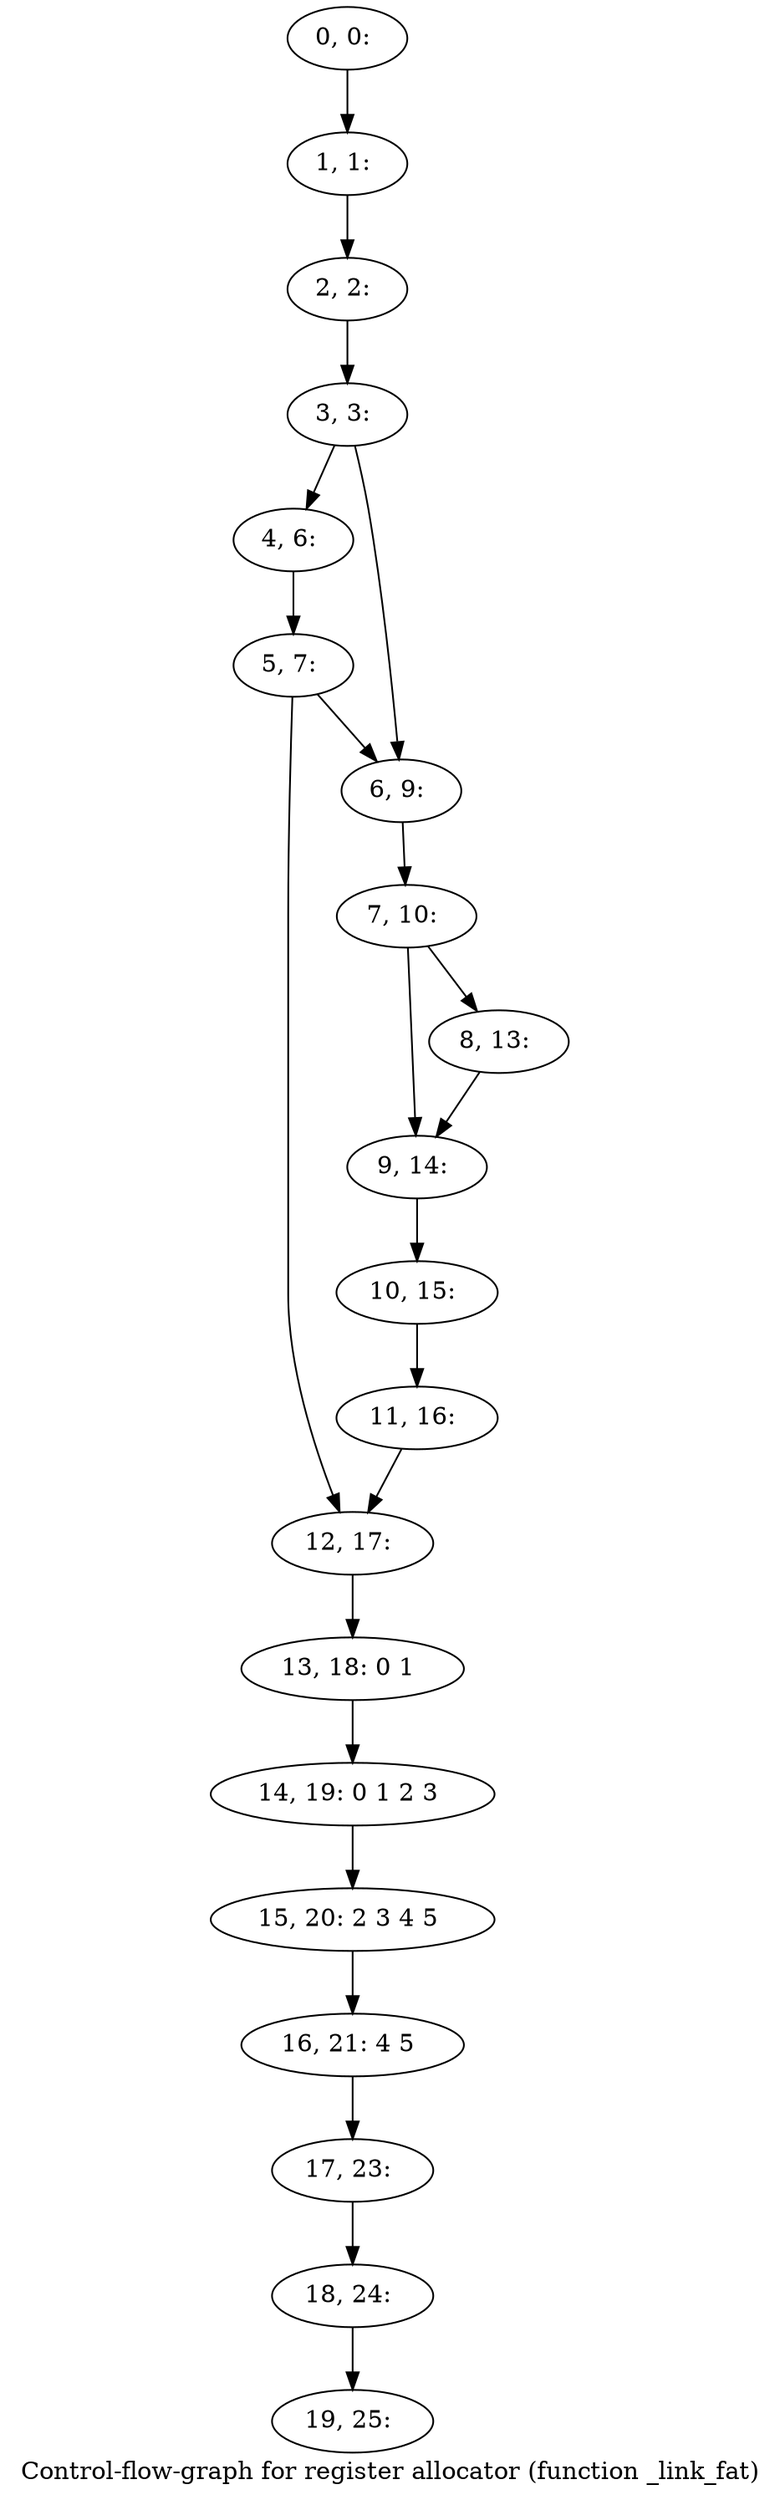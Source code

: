 digraph G {
graph [label="Control-flow-graph for register allocator (function _link_fat)"]
0[label="0, 0: "];
1[label="1, 1: "];
2[label="2, 2: "];
3[label="3, 3: "];
4[label="4, 6: "];
5[label="5, 7: "];
6[label="6, 9: "];
7[label="7, 10: "];
8[label="8, 13: "];
9[label="9, 14: "];
10[label="10, 15: "];
11[label="11, 16: "];
12[label="12, 17: "];
13[label="13, 18: 0 1 "];
14[label="14, 19: 0 1 2 3 "];
15[label="15, 20: 2 3 4 5 "];
16[label="16, 21: 4 5 "];
17[label="17, 23: "];
18[label="18, 24: "];
19[label="19, 25: "];
0->1 ;
1->2 ;
2->3 ;
3->4 ;
3->6 ;
4->5 ;
5->6 ;
5->12 ;
6->7 ;
7->8 ;
7->9 ;
8->9 ;
9->10 ;
10->11 ;
11->12 ;
12->13 ;
13->14 ;
14->15 ;
15->16 ;
16->17 ;
17->18 ;
18->19 ;
}
